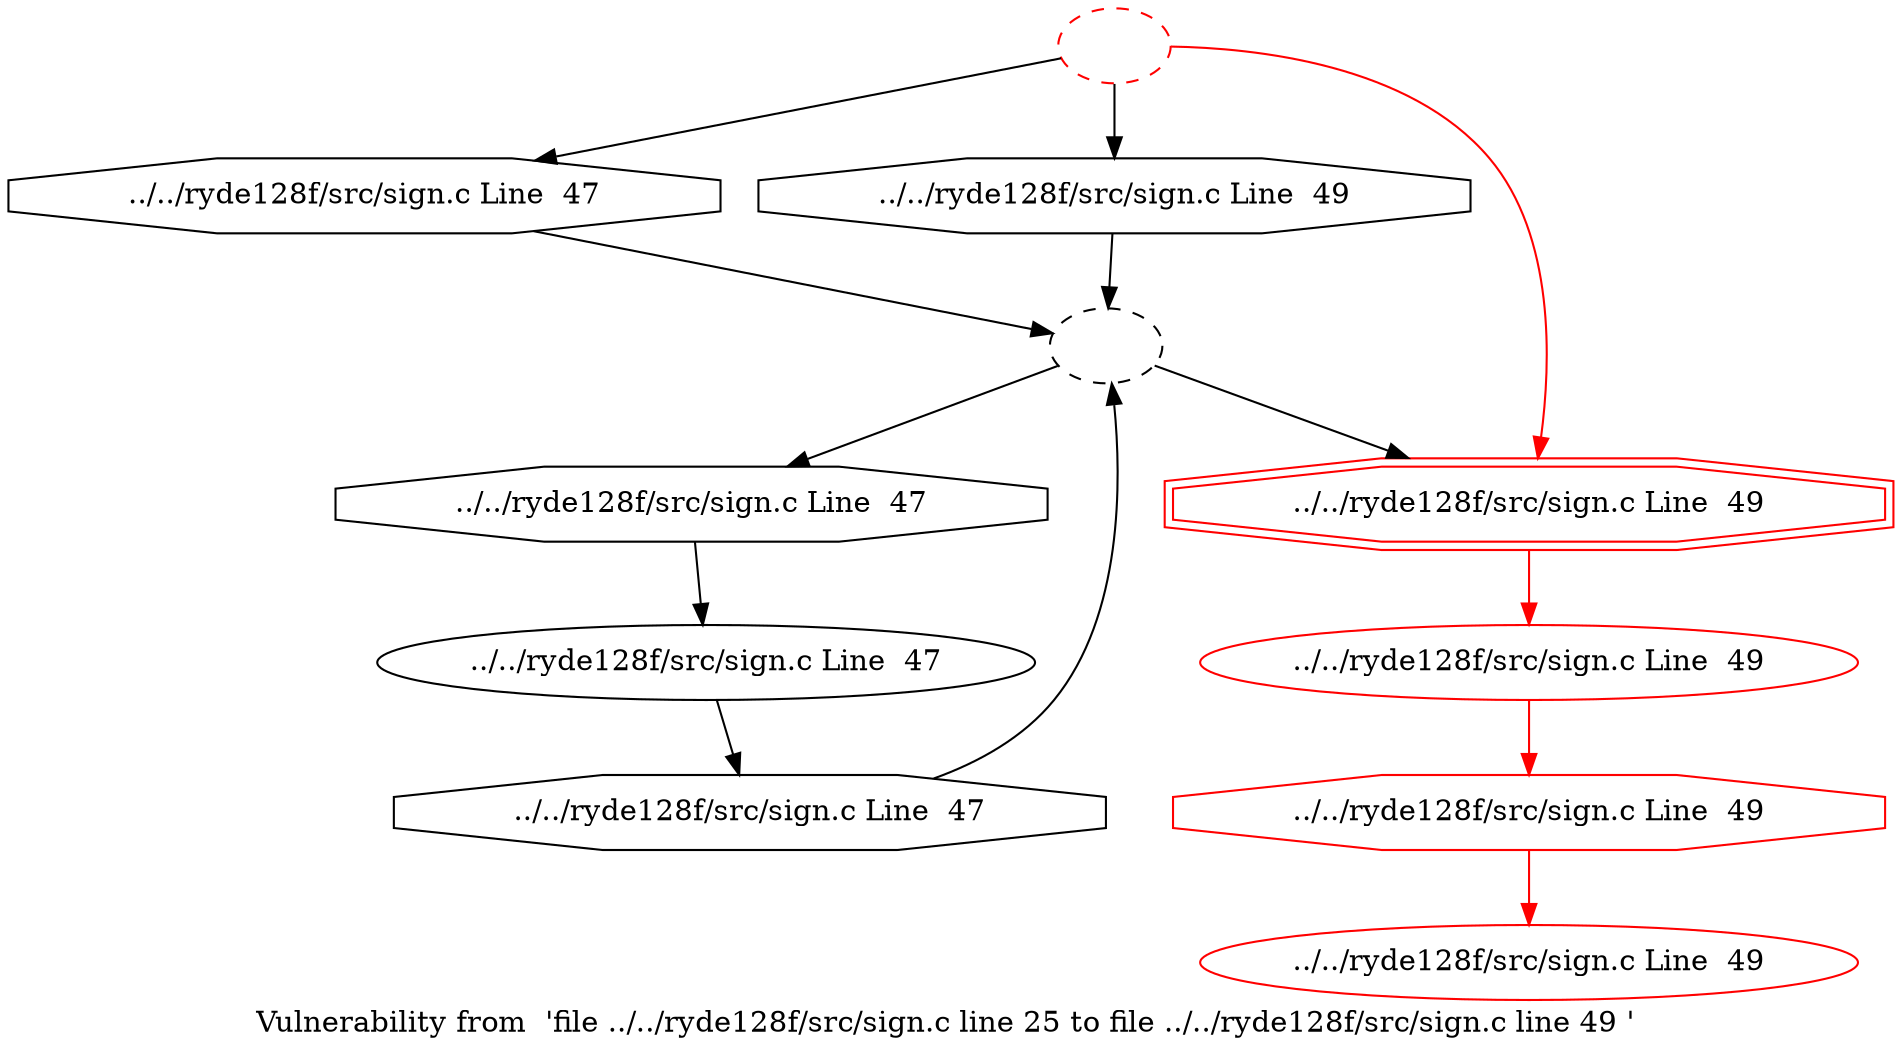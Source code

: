 digraph "Vulnerability from 'file ../../ryde128f/src/sign.c line 25 to file ../../ryde128f/src/sign.c line 49 '  "{
label="Vulnerability from  'file ../../ryde128f/src/sign.c line 25 to file ../../ryde128f/src/sign.c line 49 ' ";
node_151[shape=octagon,style=solid,label="../../ryde128f/src/sign.c Line  47"]
node_148[shape=ellipse,style=dashed,label=""]
"node_151"->"node_148"
node_150[shape=octagon,style=solid,label="../../ryde128f/src/sign.c Line  47"]
node_149[shape=ellipse,style=solid,label="../../ryde128f/src/sign.c Line  47"]
"node_150"->"node_149"
node_152[shape=octagon,style=solid,label="../../ryde128f/src/sign.c Line  47"]
"node_149"->"node_152"
"node_148"->"node_150"
node_155[shape=doubleoctagon,style=solid,label="../../ryde128f/src/sign.c Line  49", color=red]
"node_148"->"node_155"
node_147[shape=ellipse,style=dashed,label="", color=red]
"node_147"->"node_151"
node_153[shape=octagon,style=solid,label="../../ryde128f/src/sign.c Line  49"]
"node_147"->"node_153"
"node_147"->"node_155" [color=red]
"node_152"->"node_148"
"node_153"->"node_148"
node_154[shape=ellipse,style=solid,label="../../ryde128f/src/sign.c Line  49", color=red]
node_157[shape=octagon,style=solid,label="../../ryde128f/src/sign.c Line  49", color=red]
"node_154"->"node_157" [color=red]
"node_155"->"node_154" [color=red]
node_156[shape=ellipse,style=solid,label="../../ryde128f/src/sign.c Line  49", color=red]
"node_157"->"node_156" [color=red]
}

